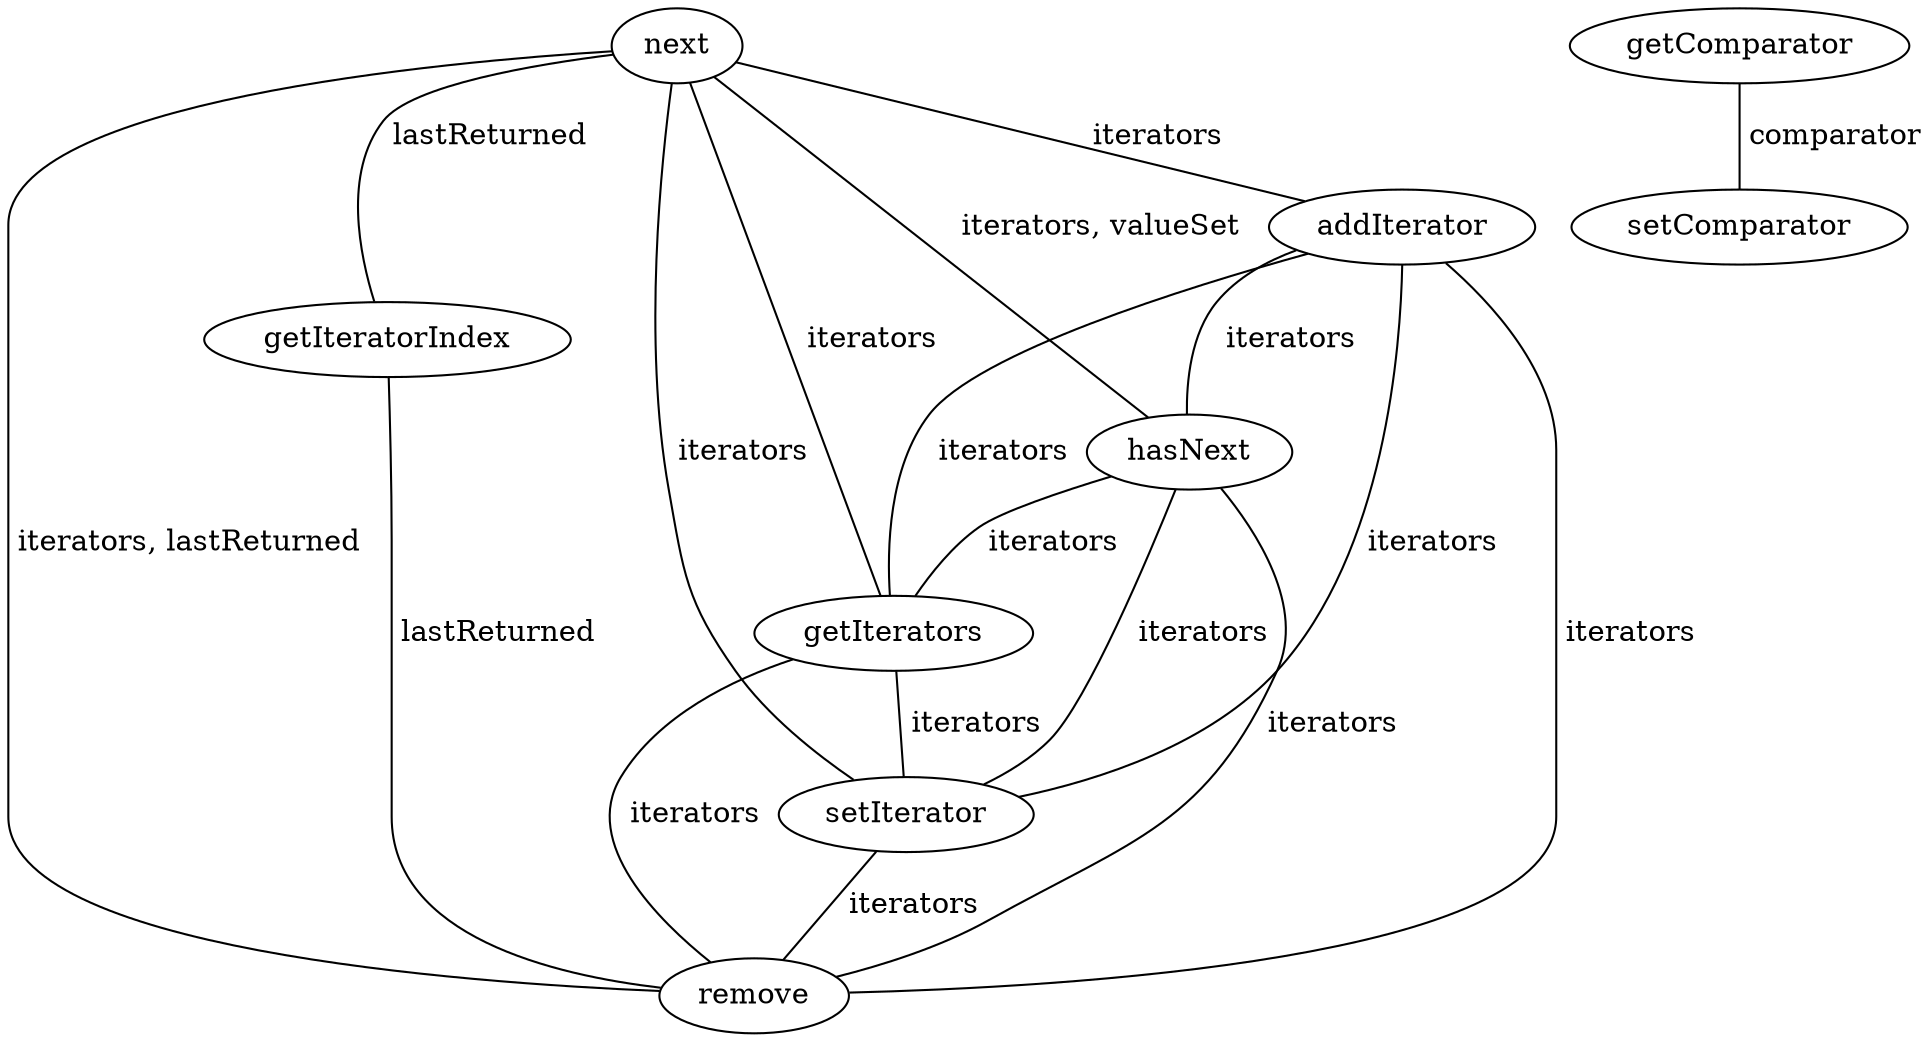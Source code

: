 digraph G {
next;
getComparator;
setComparator;
addIterator;
getIteratorIndex;
hasNext;
getIterators;
setIterator;
remove;
next -> addIterator [label=" iterators", dir=none];
next -> getIteratorIndex [label=" lastReturned", dir=none];
next -> hasNext [label=" iterators, valueSet", dir=none];
next -> getIterators [label=" iterators", dir=none];
next -> setIterator [label=" iterators", dir=none];
next -> remove [label=" iterators, lastReturned", dir=none];
getComparator -> setComparator [label=" comparator", dir=none];
addIterator -> hasNext [label=" iterators", dir=none];
addIterator -> getIterators [label=" iterators", dir=none];
addIterator -> setIterator [label=" iterators", dir=none];
addIterator -> remove [label=" iterators", dir=none];
getIteratorIndex -> remove [label=" lastReturned", dir=none];
hasNext -> getIterators [label=" iterators", dir=none];
hasNext -> setIterator [label=" iterators", dir=none];
hasNext -> remove [label=" iterators", dir=none];
getIterators -> setIterator [label=" iterators", dir=none];
getIterators -> remove [label=" iterators", dir=none];
setIterator -> remove [label=" iterators", dir=none];
}